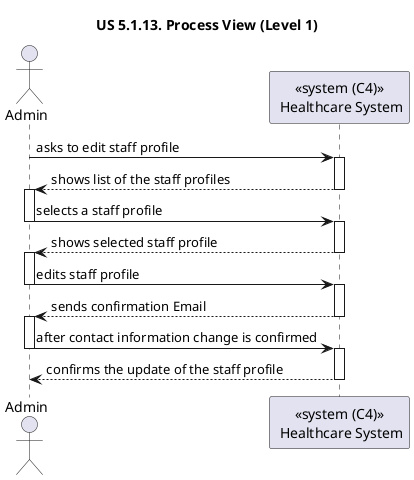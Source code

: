@startuml
'https://plantuml.com/sequence-diagram

title "US 5.1.13. Process View (Level 1)"

actor Admin as ADM
participant "<<system (C4)>>\n Healthcare System" as SYS

ADM -> SYS : asks to edit staff profile
activate SYS

SYS --> ADM : shows list of the staff profiles
deactivate SYS
activate ADM

ADM -> SYS : selects a staff profile
deactivate ADM
activate SYS

SYS --> ADM : shows selected staff profile
deactivate SYS
activate ADM

ADM -> SYS : edits staff profile
deactivate ADM
activate SYS

SYS --> ADM : sends confirmation Email
deactivate SYS
activate ADM

ADM -> SYS : after contact information change is confirmed
deactivate ADM
activate SYS

SYS --> ADM : confirms the update of the staff profile
deactivate SYS


@enduml